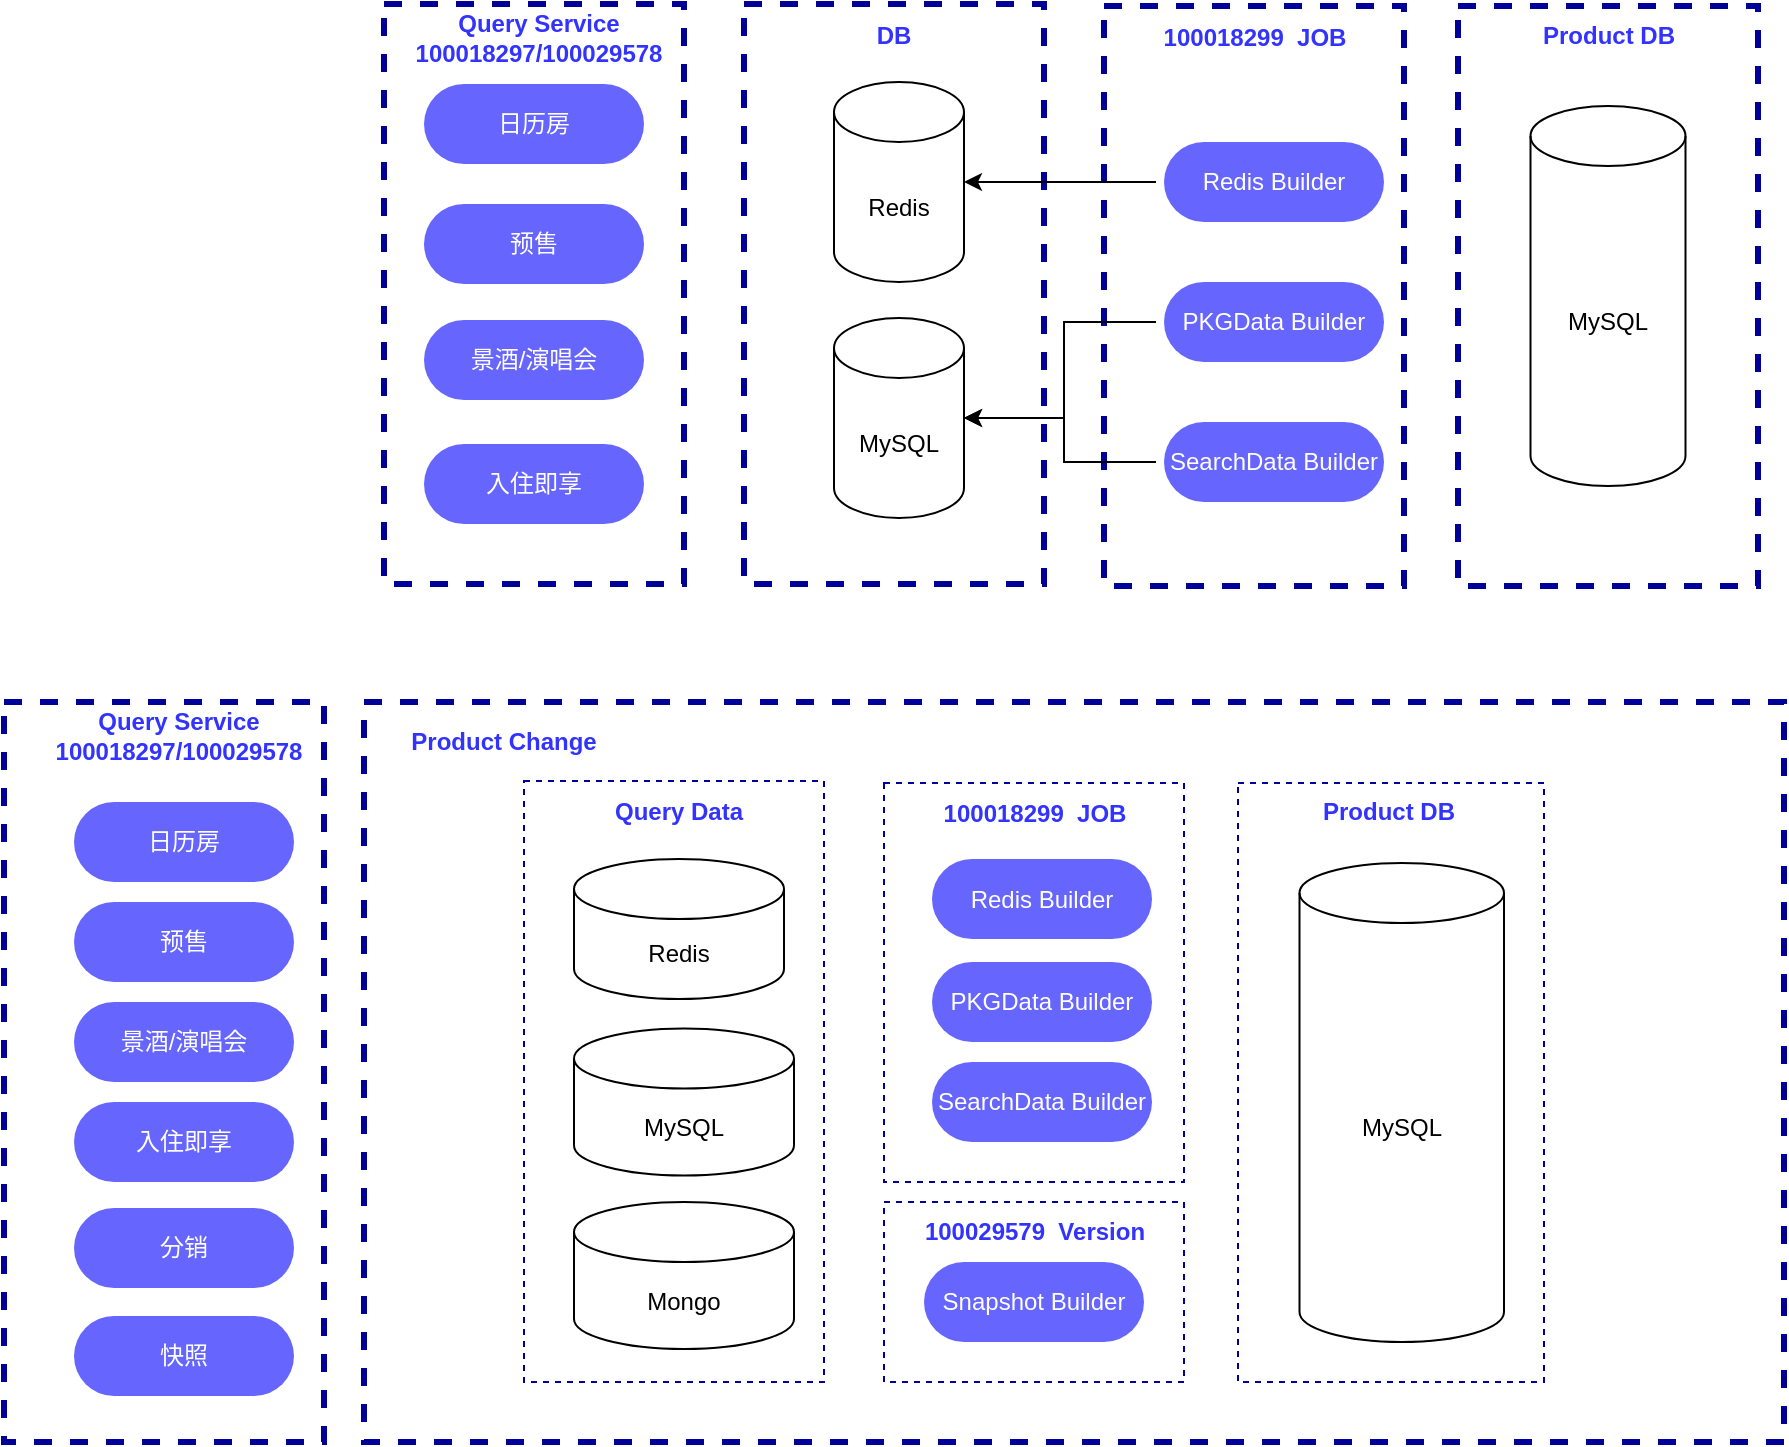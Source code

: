 <mxfile version="24.0.6" type="github">
  <diagram name="第 1 页" id="dySDN7LTNGQ5a6AoeZhF">
    <mxGraphModel dx="1781" dy="622" grid="1" gridSize="10" guides="1" tooltips="1" connect="1" arrows="1" fold="1" page="1" pageScale="1" pageWidth="827" pageHeight="1169" math="0" shadow="0">
      <root>
        <mxCell id="0" />
        <mxCell id="1" parent="0" />
        <mxCell id="hjX2YWG3VUblKt7g7dPy-1" value="" style="rounded=0;whiteSpace=wrap;html=1;fillColor=none;dashed=1;strokeWidth=3;strokeColor=#000099;" vertex="1" parent="1">
          <mxGeometry x="-50" y="1060" width="160" height="370" as="geometry" />
        </mxCell>
        <mxCell id="hjX2YWG3VUblKt7g7dPy-2" value="&lt;font color=&quot;#ffffff&quot;&gt;日历房&lt;/font&gt;" style="rounded=1;whiteSpace=wrap;html=1;perimeterSpacing=4;fillColor=#6666FF;strokeColor=none;strokeWidth=1;arcSize=50;imageAspect=0;" vertex="1" parent="1">
          <mxGeometry x="-15" y="1110" width="110" height="40" as="geometry" />
        </mxCell>
        <mxCell id="hjX2YWG3VUblKt7g7dPy-4" value="&lt;font color=&quot;#ffffff&quot;&gt;预售&lt;/font&gt;" style="rounded=1;whiteSpace=wrap;html=1;perimeterSpacing=4;fillColor=#6666FF;strokeColor=none;strokeWidth=1;arcSize=50;imageAspect=0;" vertex="1" parent="1">
          <mxGeometry x="-15" y="1160" width="110" height="40" as="geometry" />
        </mxCell>
        <mxCell id="hjX2YWG3VUblKt7g7dPy-5" value="&lt;font color=&quot;#ffffff&quot;&gt;景酒/演唱会&lt;/font&gt;" style="rounded=1;whiteSpace=wrap;html=1;perimeterSpacing=4;fillColor=#6666FF;strokeColor=none;strokeWidth=1;arcSize=50;imageAspect=0;" vertex="1" parent="1">
          <mxGeometry x="-15" y="1210" width="110" height="40" as="geometry" />
        </mxCell>
        <mxCell id="hjX2YWG3VUblKt7g7dPy-6" value="&lt;font color=&quot;#ffffff&quot;&gt;入住即享&lt;/font&gt;" style="rounded=1;whiteSpace=wrap;html=1;perimeterSpacing=4;fillColor=#6666FF;strokeColor=none;strokeWidth=1;arcSize=50;imageAspect=0;" vertex="1" parent="1">
          <mxGeometry x="-15" y="1260" width="110" height="40" as="geometry" />
        </mxCell>
        <mxCell id="hjX2YWG3VUblKt7g7dPy-7" value="Query Service&lt;div&gt;100018297/100029578&lt;/div&gt;" style="text;html=1;align=center;verticalAlign=middle;whiteSpace=wrap;rounded=0;fontColor=#3333FF;fontStyle=1;fontSize=12;" vertex="1" parent="1">
          <mxGeometry x="-15" y="1062" width="105" height="29" as="geometry" />
        </mxCell>
        <mxCell id="hjX2YWG3VUblKt7g7dPy-8" value="" style="rounded=0;whiteSpace=wrap;html=1;fillColor=none;dashed=1;strokeWidth=3;strokeColor=#000099;" vertex="1" parent="1">
          <mxGeometry x="320" y="711" width="150" height="290" as="geometry" />
        </mxCell>
        <mxCell id="hjX2YWG3VUblKt7g7dPy-9" value="Redis" style="shape=cylinder3;whiteSpace=wrap;html=1;boundedLbl=1;backgroundOutline=1;size=15;" vertex="1" parent="1">
          <mxGeometry x="365" y="750" width="65" height="100" as="geometry" />
        </mxCell>
        <mxCell id="hjX2YWG3VUblKt7g7dPy-10" value="DB" style="text;html=1;align=center;verticalAlign=middle;whiteSpace=wrap;rounded=0;fontColor=#3333FF;fontStyle=1;fontSize=12;" vertex="1" parent="1">
          <mxGeometry x="365" y="712" width="60" height="30" as="geometry" />
        </mxCell>
        <mxCell id="hjX2YWG3VUblKt7g7dPy-11" value="" style="rounded=0;whiteSpace=wrap;html=1;fillColor=none;dashed=1;strokeWidth=3;strokeColor=#000099;" vertex="1" parent="1">
          <mxGeometry x="500" y="712" width="150" height="290" as="geometry" />
        </mxCell>
        <mxCell id="hjX2YWG3VUblKt7g7dPy-12" value="100018299&amp;nbsp; JOB" style="text;html=1;align=center;verticalAlign=middle;whiteSpace=wrap;rounded=0;fontColor=#3333FF;fontStyle=1;fontSize=12;fontFamily=Helvetica;" vertex="1" parent="1">
          <mxGeometry x="522.5" y="713" width="105" height="29" as="geometry" />
        </mxCell>
        <mxCell id="hjX2YWG3VUblKt7g7dPy-13" value="&lt;font color=&quot;#ffffff&quot;&gt;PKGData Builder&lt;/font&gt;" style="rounded=1;whiteSpace=wrap;html=1;perimeterSpacing=4;fillColor=#6666FF;strokeColor=none;strokeWidth=1;arcSize=50;imageAspect=0;" vertex="1" parent="1">
          <mxGeometry x="530" y="850" width="110" height="40" as="geometry" />
        </mxCell>
        <mxCell id="hjX2YWG3VUblKt7g7dPy-26" style="edgeStyle=orthogonalEdgeStyle;rounded=0;orthogonalLoop=1;jettySize=auto;html=1;" edge="1" parent="1" source="hjX2YWG3VUblKt7g7dPy-14" target="hjX2YWG3VUblKt7g7dPy-15">
          <mxGeometry relative="1" as="geometry" />
        </mxCell>
        <mxCell id="hjX2YWG3VUblKt7g7dPy-14" value="&lt;font color=&quot;#ffffff&quot;&gt;SearchData Builder&lt;/font&gt;" style="rounded=1;whiteSpace=wrap;html=1;perimeterSpacing=4;fillColor=#6666FF;strokeColor=none;strokeWidth=1;arcSize=50;imageAspect=0;" vertex="1" parent="1">
          <mxGeometry x="530" y="920" width="110" height="40" as="geometry" />
        </mxCell>
        <mxCell id="hjX2YWG3VUblKt7g7dPy-15" value="MySQL" style="shape=cylinder3;whiteSpace=wrap;html=1;boundedLbl=1;backgroundOutline=1;size=15;" vertex="1" parent="1">
          <mxGeometry x="365" y="868" width="65" height="100" as="geometry" />
        </mxCell>
        <mxCell id="hjX2YWG3VUblKt7g7dPy-16" value="&lt;font color=&quot;#ffffff&quot;&gt;Redis Builder&lt;/font&gt;" style="rounded=1;whiteSpace=wrap;html=1;perimeterSpacing=4;fillColor=#6666FF;strokeColor=none;strokeWidth=1;arcSize=50;imageAspect=0;" vertex="1" parent="1">
          <mxGeometry x="530" y="780" width="110" height="40" as="geometry" />
        </mxCell>
        <mxCell id="hjX2YWG3VUblKt7g7dPy-17" style="edgeStyle=orthogonalEdgeStyle;rounded=0;orthogonalLoop=1;jettySize=auto;html=1;entryX=1;entryY=0.5;entryDx=0;entryDy=0;entryPerimeter=0;" edge="1" parent="1" source="hjX2YWG3VUblKt7g7dPy-16" target="hjX2YWG3VUblKt7g7dPy-9">
          <mxGeometry relative="1" as="geometry" />
        </mxCell>
        <mxCell id="hjX2YWG3VUblKt7g7dPy-20" value="" style="rounded=0;whiteSpace=wrap;html=1;fillColor=none;dashed=1;strokeWidth=3;strokeColor=#000099;" vertex="1" parent="1">
          <mxGeometry x="677" y="712" width="150" height="290" as="geometry" />
        </mxCell>
        <mxCell id="hjX2YWG3VUblKt7g7dPy-21" value="MySQL" style="shape=cylinder3;whiteSpace=wrap;html=1;boundedLbl=1;backgroundOutline=1;size=15;" vertex="1" parent="1">
          <mxGeometry x="713.25" y="762" width="77.5" height="190" as="geometry" />
        </mxCell>
        <mxCell id="hjX2YWG3VUblKt7g7dPy-22" value="Product DB" style="text;html=1;align=center;verticalAlign=middle;whiteSpace=wrap;rounded=0;fontColor=#3333FF;fontStyle=1;fontSize=12;" vertex="1" parent="1">
          <mxGeometry x="699.5" y="712" width="105" height="29" as="geometry" />
        </mxCell>
        <mxCell id="hjX2YWG3VUblKt7g7dPy-24" style="edgeStyle=orthogonalEdgeStyle;rounded=0;orthogonalLoop=1;jettySize=auto;html=1;entryX=1;entryY=0.5;entryDx=0;entryDy=0;entryPerimeter=0;" edge="1" parent="1" source="hjX2YWG3VUblKt7g7dPy-13" target="hjX2YWG3VUblKt7g7dPy-15">
          <mxGeometry relative="1" as="geometry" />
        </mxCell>
        <mxCell id="hjX2YWG3VUblKt7g7dPy-27" value="" style="rounded=0;whiteSpace=wrap;html=1;fillColor=none;dashed=1;strokeWidth=3;strokeColor=#000099;" vertex="1" parent="1">
          <mxGeometry x="130" y="1060" width="710" height="370" as="geometry" />
        </mxCell>
        <mxCell id="hjX2YWG3VUblKt7g7dPy-28" value="" style="rounded=0;whiteSpace=wrap;html=1;fillColor=none;dashed=1;strokeWidth=1;strokeColor=#000099;" vertex="1" parent="1">
          <mxGeometry x="210" y="1099.5" width="150" height="300.5" as="geometry" />
        </mxCell>
        <mxCell id="hjX2YWG3VUblKt7g7dPy-29" value="Redis" style="shape=cylinder3;whiteSpace=wrap;html=1;boundedLbl=1;backgroundOutline=1;size=15;" vertex="1" parent="1">
          <mxGeometry x="235" y="1138.5" width="105" height="70" as="geometry" />
        </mxCell>
        <mxCell id="hjX2YWG3VUblKt7g7dPy-30" value="Query Data" style="text;html=1;align=center;verticalAlign=middle;whiteSpace=wrap;rounded=0;fontColor=#3333FF;fontStyle=1;fontSize=12;" vertex="1" parent="1">
          <mxGeometry x="245" y="1105.25" width="85" height="19.5" as="geometry" />
        </mxCell>
        <mxCell id="hjX2YWG3VUblKt7g7dPy-31" value="" style="rounded=0;whiteSpace=wrap;html=1;fillColor=none;dashed=1;strokeWidth=1;strokeColor=#000099;" vertex="1" parent="1">
          <mxGeometry x="390" y="1100.5" width="150" height="199.5" as="geometry" />
        </mxCell>
        <mxCell id="hjX2YWG3VUblKt7g7dPy-32" value="100018299&amp;nbsp; JOB" style="text;html=1;align=center;verticalAlign=middle;whiteSpace=wrap;rounded=0;fontColor=#3333FF;fontStyle=1;fontSize=12;" vertex="1" parent="1">
          <mxGeometry x="412.5" y="1101.5" width="105" height="29" as="geometry" />
        </mxCell>
        <mxCell id="hjX2YWG3VUblKt7g7dPy-33" value="&lt;font color=&quot;#ffffff&quot;&gt;PKGData Builder&lt;/font&gt;" style="rounded=1;whiteSpace=wrap;html=1;perimeterSpacing=4;fillColor=#6666FF;strokeColor=none;strokeWidth=1;arcSize=50;imageAspect=0;" vertex="1" parent="1">
          <mxGeometry x="414" y="1190" width="110" height="40" as="geometry" />
        </mxCell>
        <mxCell id="hjX2YWG3VUblKt7g7dPy-35" value="&lt;font color=&quot;#ffffff&quot;&gt;SearchData Builder&lt;/font&gt;" style="rounded=1;whiteSpace=wrap;html=1;perimeterSpacing=4;fillColor=#6666FF;strokeColor=none;strokeWidth=1;arcSize=50;imageAspect=0;" vertex="1" parent="1">
          <mxGeometry x="414" y="1240" width="110" height="40" as="geometry" />
        </mxCell>
        <mxCell id="hjX2YWG3VUblKt7g7dPy-36" value="MySQL" style="shape=cylinder3;whiteSpace=wrap;html=1;boundedLbl=1;backgroundOutline=1;size=15;" vertex="1" parent="1">
          <mxGeometry x="235" y="1223.25" width="110" height="73.5" as="geometry" />
        </mxCell>
        <mxCell id="hjX2YWG3VUblKt7g7dPy-37" value="&lt;font color=&quot;#ffffff&quot;&gt;Redis Builder&lt;/font&gt;" style="rounded=1;whiteSpace=wrap;html=1;perimeterSpacing=4;fillColor=#6666FF;strokeColor=none;strokeWidth=1;arcSize=50;imageAspect=0;" vertex="1" parent="1">
          <mxGeometry x="414" y="1138.5" width="110" height="40" as="geometry" />
        </mxCell>
        <mxCell id="hjX2YWG3VUblKt7g7dPy-39" value="" style="rounded=0;whiteSpace=wrap;html=1;fillColor=none;dashed=1;strokeWidth=1;strokeColor=#000099;" vertex="1" parent="1">
          <mxGeometry x="567" y="1100.5" width="153" height="299.5" as="geometry" />
        </mxCell>
        <mxCell id="hjX2YWG3VUblKt7g7dPy-40" value="MySQL" style="shape=cylinder3;whiteSpace=wrap;html=1;boundedLbl=1;backgroundOutline=1;size=15;" vertex="1" parent="1">
          <mxGeometry x="597.75" y="1140.5" width="102.25" height="239.5" as="geometry" />
        </mxCell>
        <mxCell id="hjX2YWG3VUblKt7g7dPy-41" value="Product DB" style="text;html=1;align=center;verticalAlign=middle;whiteSpace=wrap;rounded=0;fontColor=#3333FF;fontStyle=1;fontSize=12;" vertex="1" parent="1">
          <mxGeometry x="589.5" y="1100.5" width="105" height="29" as="geometry" />
        </mxCell>
        <mxCell id="hjX2YWG3VUblKt7g7dPy-44" value="Product Change" style="text;html=1;align=center;verticalAlign=middle;whiteSpace=wrap;rounded=0;fontColor=#3333FF;fontStyle=1;fontSize=12;" vertex="1" parent="1">
          <mxGeometry x="120" y="1070.5" width="160" height="19.5" as="geometry" />
        </mxCell>
        <mxCell id="hjX2YWG3VUblKt7g7dPy-45" value="" style="rounded=0;whiteSpace=wrap;html=1;fillColor=none;dashed=1;strokeWidth=1;strokeColor=#000099;" vertex="1" parent="1">
          <mxGeometry x="390" y="1310" width="150" height="90" as="geometry" />
        </mxCell>
        <mxCell id="hjX2YWG3VUblKt7g7dPy-46" value="100029579&amp;nbsp; Version" style="text;html=1;align=center;verticalAlign=middle;whiteSpace=wrap;rounded=0;fontColor=#3333FF;fontStyle=1;fontSize=12;" vertex="1" parent="1">
          <mxGeometry x="405.5" y="1310" width="119" height="30" as="geometry" />
        </mxCell>
        <mxCell id="hjX2YWG3VUblKt7g7dPy-47" value="&lt;font color=&quot;#ffffff&quot;&gt;Snapshot Builder&lt;/font&gt;" style="rounded=1;whiteSpace=wrap;html=1;perimeterSpacing=4;fillColor=#6666FF;strokeColor=none;strokeWidth=1;arcSize=50;imageAspect=0;" vertex="1" parent="1">
          <mxGeometry x="410" y="1340" width="110" height="40" as="geometry" />
        </mxCell>
        <mxCell id="hjX2YWG3VUblKt7g7dPy-49" value="Mongo" style="shape=cylinder3;whiteSpace=wrap;html=1;boundedLbl=1;backgroundOutline=1;size=15;" vertex="1" parent="1">
          <mxGeometry x="235" y="1310" width="110" height="73.5" as="geometry" />
        </mxCell>
        <mxCell id="hjX2YWG3VUblKt7g7dPy-50" value="" style="rounded=0;whiteSpace=wrap;html=1;fillColor=none;dashed=1;strokeWidth=3;strokeColor=#000099;" vertex="1" parent="1">
          <mxGeometry x="140" y="711" width="150" height="290" as="geometry" />
        </mxCell>
        <mxCell id="hjX2YWG3VUblKt7g7dPy-51" value="&lt;font color=&quot;#ffffff&quot;&gt;日历房&lt;/font&gt;" style="rounded=1;whiteSpace=wrap;html=1;perimeterSpacing=4;fillColor=#6666FF;strokeColor=none;strokeWidth=1;arcSize=50;imageAspect=0;" vertex="1" parent="1">
          <mxGeometry x="160" y="751" width="110" height="40" as="geometry" />
        </mxCell>
        <mxCell id="hjX2YWG3VUblKt7g7dPy-52" value="&lt;font color=&quot;#ffffff&quot;&gt;预售&lt;/font&gt;" style="rounded=1;whiteSpace=wrap;html=1;perimeterSpacing=4;fillColor=#6666FF;strokeColor=none;strokeWidth=1;arcSize=50;imageAspect=0;" vertex="1" parent="1">
          <mxGeometry x="160" y="811" width="110" height="40" as="geometry" />
        </mxCell>
        <mxCell id="hjX2YWG3VUblKt7g7dPy-53" value="&lt;font color=&quot;#ffffff&quot;&gt;景酒/演唱会&lt;/font&gt;" style="rounded=1;whiteSpace=wrap;html=1;perimeterSpacing=4;fillColor=#6666FF;strokeColor=none;strokeWidth=1;arcSize=50;imageAspect=0;" vertex="1" parent="1">
          <mxGeometry x="160" y="869" width="110" height="40" as="geometry" />
        </mxCell>
        <mxCell id="hjX2YWG3VUblKt7g7dPy-54" value="&lt;font color=&quot;#ffffff&quot;&gt;入住即享&lt;/font&gt;" style="rounded=1;whiteSpace=wrap;html=1;perimeterSpacing=4;fillColor=#6666FF;strokeColor=none;strokeWidth=1;arcSize=50;imageAspect=0;" vertex="1" parent="1">
          <mxGeometry x="160" y="931" width="110" height="40" as="geometry" />
        </mxCell>
        <mxCell id="hjX2YWG3VUblKt7g7dPy-55" value="Query Service&lt;div&gt;100018297/100029578&lt;/div&gt;" style="text;html=1;align=center;verticalAlign=middle;whiteSpace=wrap;rounded=0;fontColor=#3333FF;fontStyle=1;fontSize=12;" vertex="1" parent="1">
          <mxGeometry x="165" y="713" width="105" height="29" as="geometry" />
        </mxCell>
        <mxCell id="hjX2YWG3VUblKt7g7dPy-56" value="&lt;font color=&quot;#ffffff&quot;&gt;分销&lt;/font&gt;" style="rounded=1;whiteSpace=wrap;html=1;perimeterSpacing=4;fillColor=#6666FF;strokeColor=none;strokeWidth=1;arcSize=50;imageAspect=0;" vertex="1" parent="1">
          <mxGeometry x="-15" y="1313" width="110" height="40" as="geometry" />
        </mxCell>
        <mxCell id="hjX2YWG3VUblKt7g7dPy-57" value="&lt;font color=&quot;#ffffff&quot;&gt;快照&lt;/font&gt;" style="rounded=1;whiteSpace=wrap;html=1;perimeterSpacing=4;fillColor=#6666FF;strokeColor=none;strokeWidth=1;arcSize=50;imageAspect=0;" vertex="1" parent="1">
          <mxGeometry x="-15" y="1367" width="110" height="40" as="geometry" />
        </mxCell>
      </root>
    </mxGraphModel>
  </diagram>
</mxfile>
